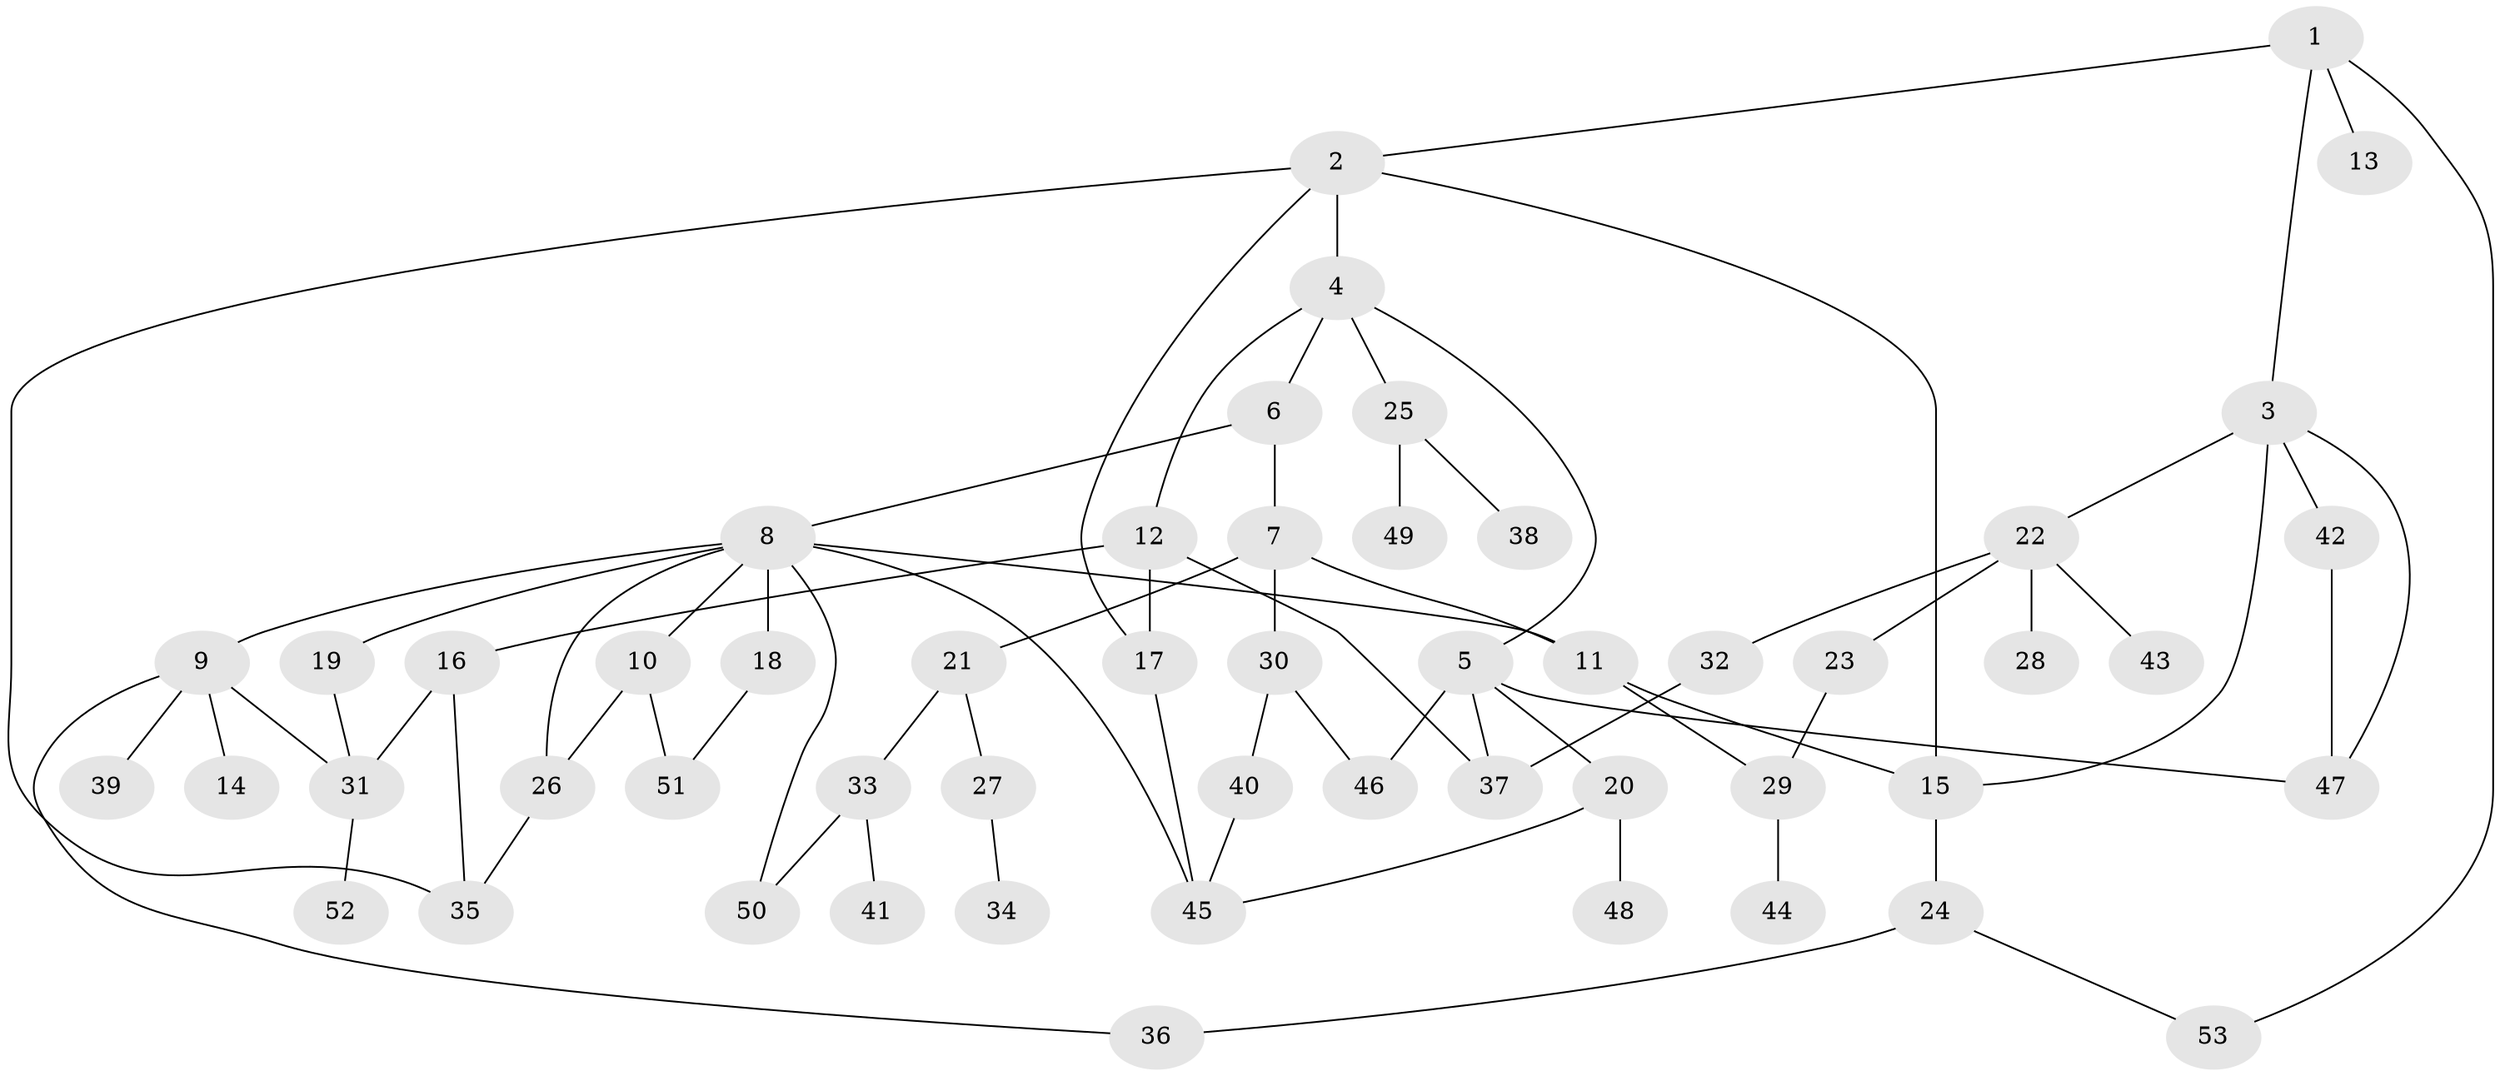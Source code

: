 // Generated by graph-tools (version 1.1) at 2025/49/03/09/25 03:49:23]
// undirected, 53 vertices, 74 edges
graph export_dot {
graph [start="1"]
  node [color=gray90,style=filled];
  1;
  2;
  3;
  4;
  5;
  6;
  7;
  8;
  9;
  10;
  11;
  12;
  13;
  14;
  15;
  16;
  17;
  18;
  19;
  20;
  21;
  22;
  23;
  24;
  25;
  26;
  27;
  28;
  29;
  30;
  31;
  32;
  33;
  34;
  35;
  36;
  37;
  38;
  39;
  40;
  41;
  42;
  43;
  44;
  45;
  46;
  47;
  48;
  49;
  50;
  51;
  52;
  53;
  1 -- 2;
  1 -- 3;
  1 -- 13;
  1 -- 53;
  2 -- 4;
  2 -- 35;
  2 -- 15;
  2 -- 17;
  3 -- 22;
  3 -- 42;
  3 -- 15;
  3 -- 47;
  4 -- 5;
  4 -- 6;
  4 -- 12;
  4 -- 25;
  5 -- 20;
  5 -- 47;
  5 -- 46;
  5 -- 37;
  6 -- 7;
  6 -- 8;
  7 -- 11;
  7 -- 21;
  7 -- 30;
  8 -- 9;
  8 -- 10;
  8 -- 18;
  8 -- 19;
  8 -- 45;
  8 -- 50;
  8 -- 11;
  8 -- 26;
  9 -- 14;
  9 -- 31;
  9 -- 36;
  9 -- 39;
  10 -- 26;
  10 -- 51;
  11 -- 15;
  11 -- 29;
  12 -- 16;
  12 -- 17;
  12 -- 37;
  15 -- 24;
  16 -- 31;
  16 -- 35;
  17 -- 45;
  18 -- 51;
  19 -- 31;
  20 -- 48;
  20 -- 45;
  21 -- 27;
  21 -- 33;
  22 -- 23;
  22 -- 28;
  22 -- 32;
  22 -- 43;
  23 -- 29;
  24 -- 53;
  24 -- 36;
  25 -- 38;
  25 -- 49;
  26 -- 35;
  27 -- 34;
  29 -- 44;
  30 -- 40;
  30 -- 46;
  31 -- 52;
  32 -- 37;
  33 -- 41;
  33 -- 50;
  40 -- 45;
  42 -- 47;
}
